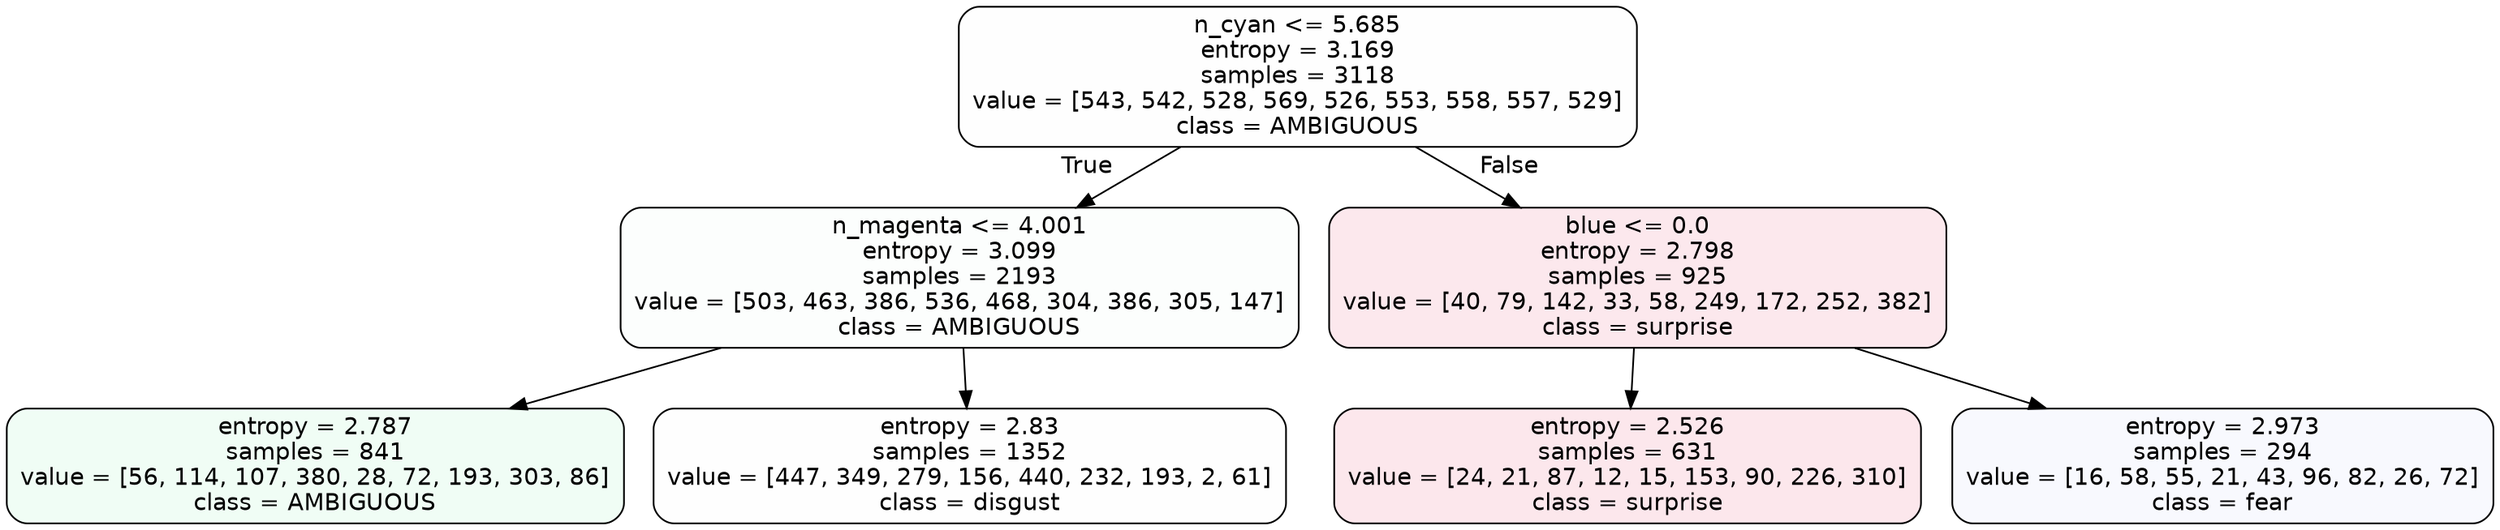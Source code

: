 digraph Tree {
node [shape=box, style="filled, rounded", color="black", fontname=helvetica] ;
edge [fontname=helvetica] ;
0 [label="n_cyan <= 5.685\nentropy = 3.169\nsamples = 3118\nvalue = [543, 542, 528, 569, 526, 553, 558, 557, 529]\nclass = AMBIGUOUS", fillcolor="#39e58101"] ;
1 [label="n_magenta <= 4.001\nentropy = 3.099\nsamples = 2193\nvalue = [503, 463, 386, 536, 468, 304, 386, 305, 147]\nclass = AMBIGUOUS", fillcolor="#39e58103"] ;
0 -> 1 [labeldistance=2.5, labelangle=45, headlabel="True"] ;
2 [label="entropy = 2.787\nsamples = 841\nvalue = [56, 114, 107, 380, 28, 72, 193, 303, 86]\nclass = AMBIGUOUS", fillcolor="#39e58113"] ;
1 -> 2 ;
3 [label="entropy = 2.83\nsamples = 1352\nvalue = [447, 349, 279, 156, 440, 232, 193, 2, 61]\nclass = disgust", fillcolor="#e5813901"] ;
1 -> 3 ;
4 [label="blue <= 0.0\nentropy = 2.798\nsamples = 925\nvalue = [40, 79, 142, 33, 58, 249, 172, 252, 382]\nclass = surprise", fillcolor="#e539641d"] ;
0 -> 4 [labeldistance=2.5, labelangle=-45, headlabel="False"] ;
5 [label="entropy = 2.526\nsamples = 631\nvalue = [24, 21, 87, 12, 15, 153, 90, 226, 310]\nclass = surprise", fillcolor="#e539641e"] ;
4 -> 5 ;
6 [label="entropy = 2.973\nsamples = 294\nvalue = [16, 58, 55, 21, 43, 96, 82, 26, 72]\nclass = fear", fillcolor="#3964e509"] ;
4 -> 6 ;
}